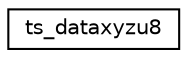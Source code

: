 digraph "Graphical Class Hierarchy"
{
  edge [fontname="Helvetica",fontsize="10",labelfontname="Helvetica",labelfontsize="10"];
  node [fontname="Helvetica",fontsize="10",shape=record];
  rankdir="LR";
  Node1 [label="ts_dataxyzu8",height=0.2,width=0.4,color="black", fillcolor="white", style="filled",URL="$structts__dataxyzu8.html",tooltip="3-axis data as U8 "];
}
